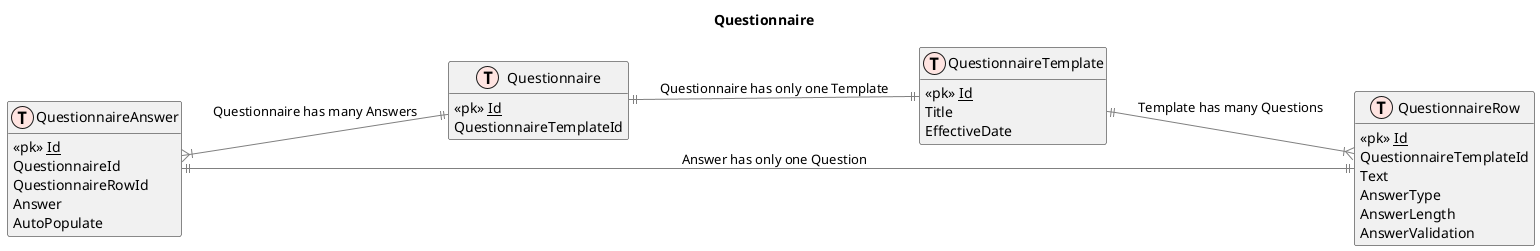 @startuml

title Questionnaire 

left to right direction

!define newtable(x) class x << (T,LimeGreen) >> 

!define table(x) class x << (T,mistyrose) >>   
!define view(x) class x << (V,lightblue) >>   
!define table(x) class x << (T,mistyrose) >>  
!define tr(x) class x << (R,red) >>  
!define tf(x) class x << (F,darkorange) >>   
!define af(x) class x << (F,white) >>   
!define fn(x) class x << (F,plum) >>   
!define fs(x) class x << (F,tan) >>   
!define ft(x) class x << (F,wheat) >>   
!define if(x) class x << (F,gaisboro) >>   
!define p(x) class x << (P,indianred) >>   
!define pc(x) class x << (P,lemonshiffon) >>   
!define x(x) class x << (P,linen) >>     
!define primary_key(x) <<pk>> <u>x</u>
!define foreign_key(x) <<fk>> <b>x</b>
!define link( k, y) k }--||  y
hide methods   
hide stereotypes  
skinparam classarrowcolor gray  

table( QuestionnaireTemplate)
{
    primary_key(Id)
    Title
    EffectiveDate
}

table( Questionnaire)
{
    primary_key(Id)
    QuestionnaireTemplateId
}

table( QuestionnaireRow)
{
    primary_key(Id)
    QuestionnaireTemplateId
    Text
    AnswerType
    AnswerLength
    AnswerValidation
}

table( QuestionnaireAnswer)
{
    primary_key(Id)
    QuestionnaireId
    QuestionnaireRowId
    Answer
    AutoPopulate
}

QuestionnaireTemplate ||--|{ QuestionnaireRow : Template has many Questions
Questionnaire ||--|| QuestionnaireTemplate : Questionnaire has only one Template
QuestionnaireAnswer ||--|| QuestionnaireRow : Answer has only one Question
QuestionnaireAnswer }|--|| Questionnaire : Questionnaire has many Answers
 
@enduml